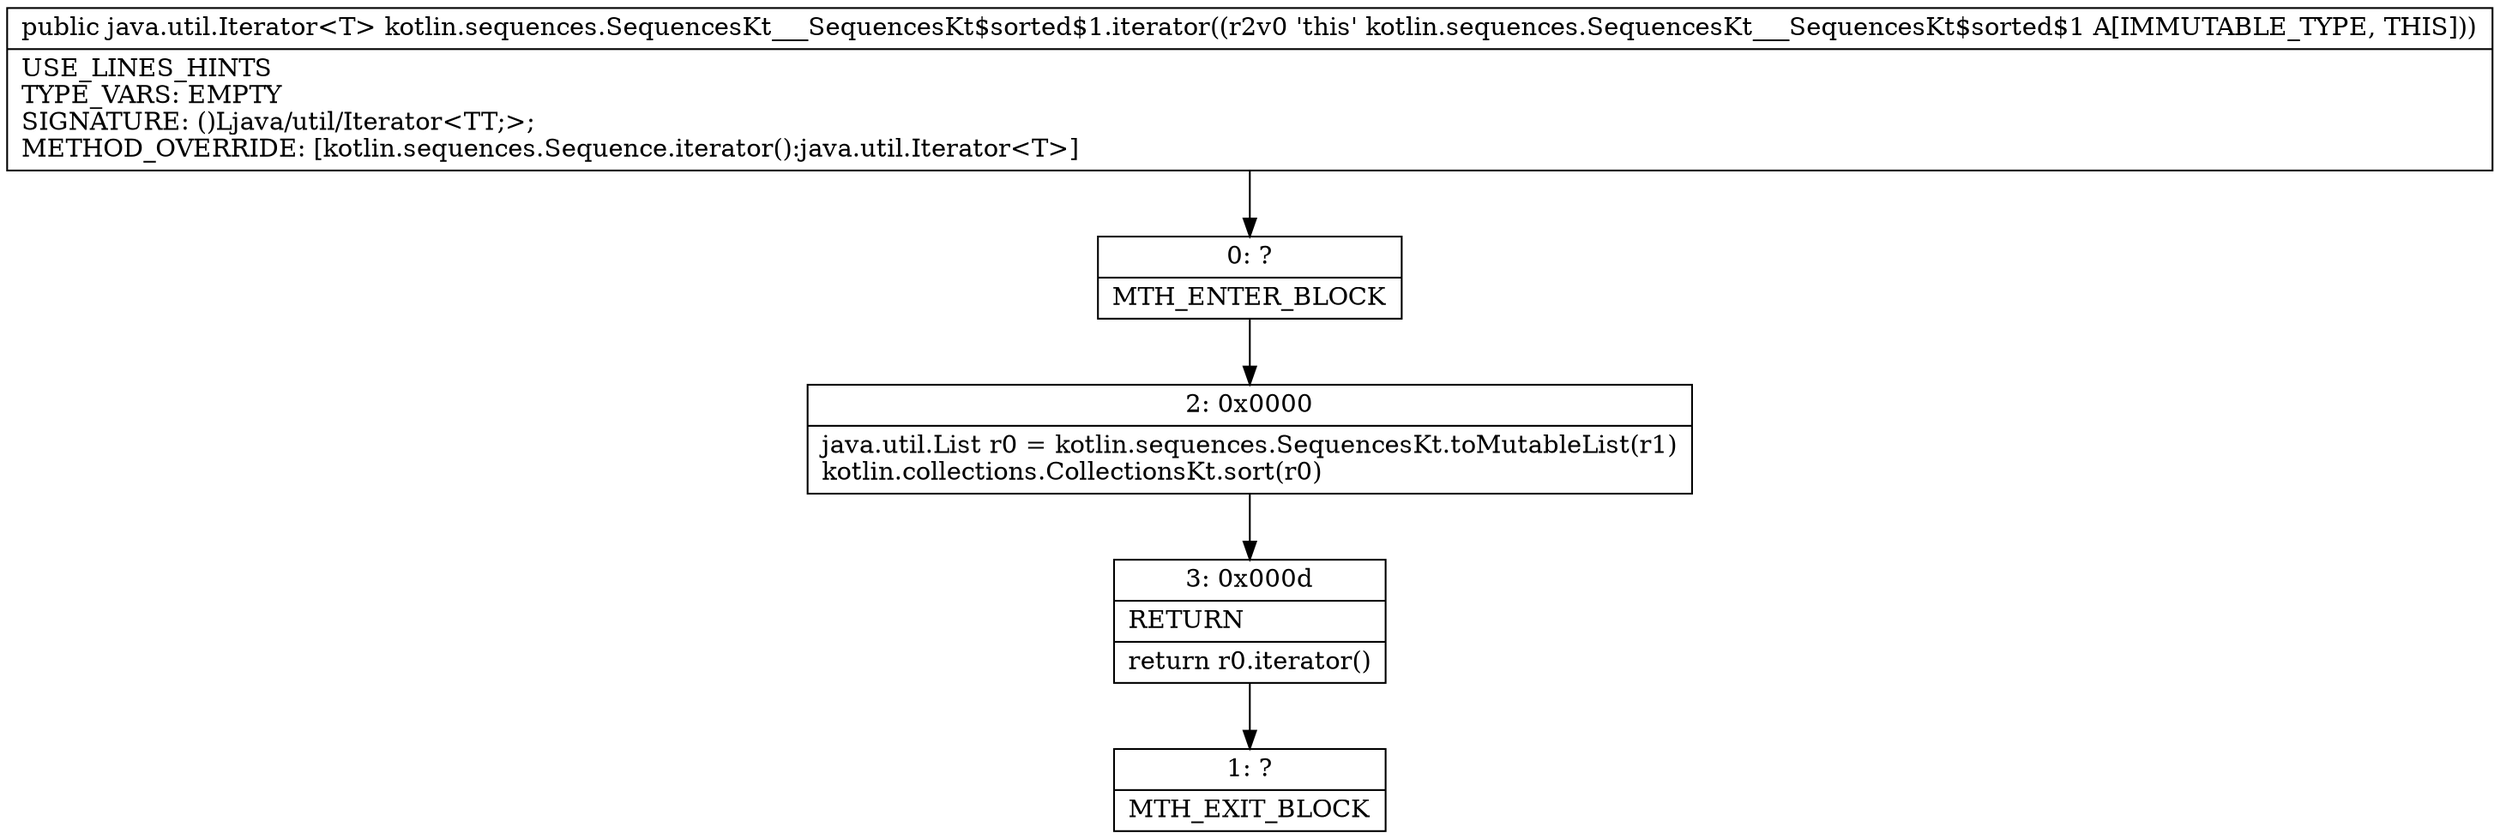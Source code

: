 digraph "CFG forkotlin.sequences.SequencesKt___SequencesKt$sorted$1.iterator()Ljava\/util\/Iterator;" {
Node_0 [shape=record,label="{0\:\ ?|MTH_ENTER_BLOCK\l}"];
Node_2 [shape=record,label="{2\:\ 0x0000|java.util.List r0 = kotlin.sequences.SequencesKt.toMutableList(r1)\lkotlin.collections.CollectionsKt.sort(r0)\l}"];
Node_3 [shape=record,label="{3\:\ 0x000d|RETURN\l|return r0.iterator()\l}"];
Node_1 [shape=record,label="{1\:\ ?|MTH_EXIT_BLOCK\l}"];
MethodNode[shape=record,label="{public java.util.Iterator\<T\> kotlin.sequences.SequencesKt___SequencesKt$sorted$1.iterator((r2v0 'this' kotlin.sequences.SequencesKt___SequencesKt$sorted$1 A[IMMUTABLE_TYPE, THIS]))  | USE_LINES_HINTS\lTYPE_VARS: EMPTY\lSIGNATURE: ()Ljava\/util\/Iterator\<TT;\>;\lMETHOD_OVERRIDE: [kotlin.sequences.Sequence.iterator():java.util.Iterator\<T\>]\l}"];
MethodNode -> Node_0;Node_0 -> Node_2;
Node_2 -> Node_3;
Node_3 -> Node_1;
}

